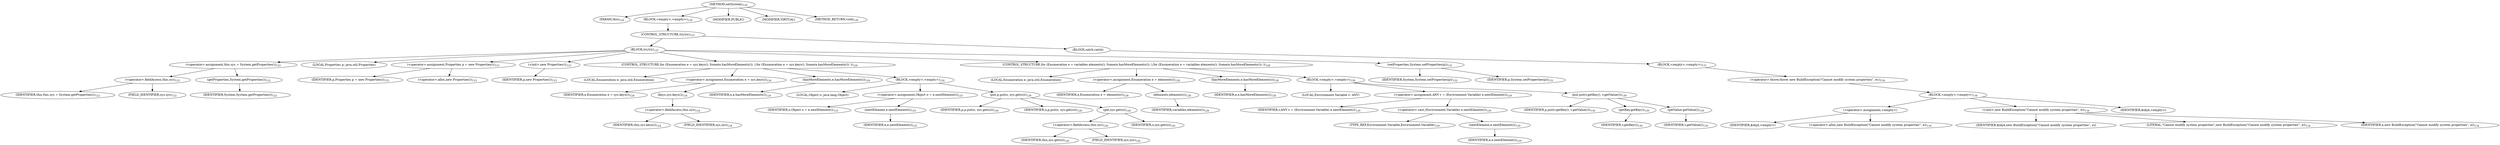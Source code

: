 digraph "setSystem" {  
"135" [label = <(METHOD,setSystem)<SUB>120</SUB>> ]
"136" [label = <(PARAM,this)<SUB>120</SUB>> ]
"137" [label = <(BLOCK,&lt;empty&gt;,&lt;empty&gt;)<SUB>120</SUB>> ]
"138" [label = <(CONTROL_STRUCTURE,try,try)<SUB>121</SUB>> ]
"139" [label = <(BLOCK,try,try)<SUB>121</SUB>> ]
"140" [label = <(&lt;operator&gt;.assignment,this.sys = System.getProperties())<SUB>122</SUB>> ]
"141" [label = <(&lt;operator&gt;.fieldAccess,this.sys)<SUB>122</SUB>> ]
"142" [label = <(IDENTIFIER,this,this.sys = System.getProperties())<SUB>122</SUB>> ]
"143" [label = <(FIELD_IDENTIFIER,sys,sys)<SUB>122</SUB>> ]
"144" [label = <(getProperties,System.getProperties())<SUB>122</SUB>> ]
"145" [label = <(IDENTIFIER,System,System.getProperties())<SUB>122</SUB>> ]
"4" [label = <(LOCAL,Properties p: java.util.Properties)> ]
"146" [label = <(&lt;operator&gt;.assignment,Properties p = new Properties())<SUB>123</SUB>> ]
"147" [label = <(IDENTIFIER,p,Properties p = new Properties())<SUB>123</SUB>> ]
"148" [label = <(&lt;operator&gt;.alloc,new Properties())<SUB>123</SUB>> ]
"149" [label = <(&lt;init&gt;,new Properties())<SUB>123</SUB>> ]
"3" [label = <(IDENTIFIER,p,new Properties())<SUB>123</SUB>> ]
"150" [label = <(CONTROL_STRUCTURE,for (Enumeration e = sys.keys(); Some(e.hasMoreElements()); ),for (Enumeration e = sys.keys(); Some(e.hasMoreElements()); ))<SUB>124</SUB>> ]
"151" [label = <(LOCAL,Enumeration e: java.util.Enumeration)> ]
"152" [label = <(&lt;operator&gt;.assignment,Enumeration e = sys.keys())<SUB>124</SUB>> ]
"153" [label = <(IDENTIFIER,e,Enumeration e = sys.keys())<SUB>124</SUB>> ]
"154" [label = <(keys,sys.keys())<SUB>124</SUB>> ]
"155" [label = <(&lt;operator&gt;.fieldAccess,this.sys)<SUB>124</SUB>> ]
"156" [label = <(IDENTIFIER,this,sys.keys())<SUB>124</SUB>> ]
"157" [label = <(FIELD_IDENTIFIER,sys,sys)<SUB>124</SUB>> ]
"158" [label = <(hasMoreElements,e.hasMoreElements())<SUB>124</SUB>> ]
"159" [label = <(IDENTIFIER,e,e.hasMoreElements())<SUB>124</SUB>> ]
"160" [label = <(BLOCK,&lt;empty&gt;,&lt;empty&gt;)<SUB>124</SUB>> ]
"161" [label = <(LOCAL,Object o: java.lang.Object)> ]
"162" [label = <(&lt;operator&gt;.assignment,Object o = e.nextElement())<SUB>125</SUB>> ]
"163" [label = <(IDENTIFIER,o,Object o = e.nextElement())<SUB>125</SUB>> ]
"164" [label = <(nextElement,e.nextElement())<SUB>125</SUB>> ]
"165" [label = <(IDENTIFIER,e,e.nextElement())<SUB>125</SUB>> ]
"166" [label = <(put,p.put(o, sys.get(o)))<SUB>126</SUB>> ]
"167" [label = <(IDENTIFIER,p,p.put(o, sys.get(o)))<SUB>126</SUB>> ]
"168" [label = <(IDENTIFIER,o,p.put(o, sys.get(o)))<SUB>126</SUB>> ]
"169" [label = <(get,sys.get(o))<SUB>126</SUB>> ]
"170" [label = <(&lt;operator&gt;.fieldAccess,this.sys)<SUB>126</SUB>> ]
"171" [label = <(IDENTIFIER,this,sys.get(o))<SUB>126</SUB>> ]
"172" [label = <(FIELD_IDENTIFIER,sys,sys)<SUB>126</SUB>> ]
"173" [label = <(IDENTIFIER,o,sys.get(o))<SUB>126</SUB>> ]
"174" [label = <(CONTROL_STRUCTURE,for (Enumeration e = variables.elements(); Some(e.hasMoreElements()); ),for (Enumeration e = variables.elements(); Some(e.hasMoreElements()); ))<SUB>128</SUB>> ]
"175" [label = <(LOCAL,Enumeration e: java.util.Enumeration)> ]
"176" [label = <(&lt;operator&gt;.assignment,Enumeration e = elements())<SUB>128</SUB>> ]
"177" [label = <(IDENTIFIER,e,Enumeration e = elements())<SUB>128</SUB>> ]
"178" [label = <(elements,elements())<SUB>128</SUB>> ]
"179" [label = <(IDENTIFIER,variables,elements())<SUB>128</SUB>> ]
"180" [label = <(hasMoreElements,e.hasMoreElements())<SUB>128</SUB>> ]
"181" [label = <(IDENTIFIER,e,e.hasMoreElements())<SUB>128</SUB>> ]
"182" [label = <(BLOCK,&lt;empty&gt;,&lt;empty&gt;)<SUB>128</SUB>> ]
"183" [label = <(LOCAL,Environment.Variable v: ANY)> ]
"184" [label = <(&lt;operator&gt;.assignment,ANY v = (Environment.Variable) e.nextElement())<SUB>129</SUB>> ]
"185" [label = <(IDENTIFIER,v,ANY v = (Environment.Variable) e.nextElement())<SUB>129</SUB>> ]
"186" [label = <(&lt;operator&gt;.cast,(Environment.Variable) e.nextElement())<SUB>129</SUB>> ]
"187" [label = <(TYPE_REF,Environment.Variable,Environment.Variable)<SUB>129</SUB>> ]
"188" [label = <(nextElement,e.nextElement())<SUB>129</SUB>> ]
"189" [label = <(IDENTIFIER,e,e.nextElement())<SUB>129</SUB>> ]
"190" [label = <(put,put(v.getKey(), v.getValue()))<SUB>130</SUB>> ]
"191" [label = <(IDENTIFIER,p,put(v.getKey(), v.getValue()))<SUB>130</SUB>> ]
"192" [label = <(getKey,getKey())<SUB>130</SUB>> ]
"193" [label = <(IDENTIFIER,v,getKey())<SUB>130</SUB>> ]
"194" [label = <(getValue,getValue())<SUB>130</SUB>> ]
"195" [label = <(IDENTIFIER,v,getValue())<SUB>130</SUB>> ]
"196" [label = <(setProperties,System.setProperties(p))<SUB>132</SUB>> ]
"197" [label = <(IDENTIFIER,System,System.setProperties(p))<SUB>132</SUB>> ]
"198" [label = <(IDENTIFIER,p,System.setProperties(p))<SUB>132</SUB>> ]
"199" [label = <(BLOCK,catch,catch)> ]
"200" [label = <(BLOCK,&lt;empty&gt;,&lt;empty&gt;)<SUB>133</SUB>> ]
"201" [label = <(&lt;operator&gt;.throw,throw new BuildException(&quot;Cannot modify system properties&quot;, e);)<SUB>134</SUB>> ]
"202" [label = <(BLOCK,&lt;empty&gt;,&lt;empty&gt;)<SUB>134</SUB>> ]
"203" [label = <(&lt;operator&gt;.assignment,&lt;empty&gt;)> ]
"204" [label = <(IDENTIFIER,$obj4,&lt;empty&gt;)> ]
"205" [label = <(&lt;operator&gt;.alloc,new BuildException(&quot;Cannot modify system properties&quot;, e))<SUB>134</SUB>> ]
"206" [label = <(&lt;init&gt;,new BuildException(&quot;Cannot modify system properties&quot;, e))<SUB>134</SUB>> ]
"207" [label = <(IDENTIFIER,$obj4,new BuildException(&quot;Cannot modify system properties&quot;, e))> ]
"208" [label = <(LITERAL,&quot;Cannot modify system properties&quot;,new BuildException(&quot;Cannot modify system properties&quot;, e))<SUB>134</SUB>> ]
"209" [label = <(IDENTIFIER,e,new BuildException(&quot;Cannot modify system properties&quot;, e))<SUB>134</SUB>> ]
"210" [label = <(IDENTIFIER,$obj4,&lt;empty&gt;)> ]
"211" [label = <(MODIFIER,PUBLIC)> ]
"212" [label = <(MODIFIER,VIRTUAL)> ]
"213" [label = <(METHOD_RETURN,void)<SUB>120</SUB>> ]
  "135" -> "136" 
  "135" -> "137" 
  "135" -> "211" 
  "135" -> "212" 
  "135" -> "213" 
  "137" -> "138" 
  "138" -> "139" 
  "138" -> "199" 
  "139" -> "140" 
  "139" -> "4" 
  "139" -> "146" 
  "139" -> "149" 
  "139" -> "150" 
  "139" -> "174" 
  "139" -> "196" 
  "140" -> "141" 
  "140" -> "144" 
  "141" -> "142" 
  "141" -> "143" 
  "144" -> "145" 
  "146" -> "147" 
  "146" -> "148" 
  "149" -> "3" 
  "150" -> "151" 
  "150" -> "152" 
  "150" -> "158" 
  "150" -> "160" 
  "152" -> "153" 
  "152" -> "154" 
  "154" -> "155" 
  "155" -> "156" 
  "155" -> "157" 
  "158" -> "159" 
  "160" -> "161" 
  "160" -> "162" 
  "160" -> "166" 
  "162" -> "163" 
  "162" -> "164" 
  "164" -> "165" 
  "166" -> "167" 
  "166" -> "168" 
  "166" -> "169" 
  "169" -> "170" 
  "169" -> "173" 
  "170" -> "171" 
  "170" -> "172" 
  "174" -> "175" 
  "174" -> "176" 
  "174" -> "180" 
  "174" -> "182" 
  "176" -> "177" 
  "176" -> "178" 
  "178" -> "179" 
  "180" -> "181" 
  "182" -> "183" 
  "182" -> "184" 
  "182" -> "190" 
  "184" -> "185" 
  "184" -> "186" 
  "186" -> "187" 
  "186" -> "188" 
  "188" -> "189" 
  "190" -> "191" 
  "190" -> "192" 
  "190" -> "194" 
  "192" -> "193" 
  "194" -> "195" 
  "196" -> "197" 
  "196" -> "198" 
  "199" -> "200" 
  "200" -> "201" 
  "201" -> "202" 
  "202" -> "203" 
  "202" -> "206" 
  "202" -> "210" 
  "203" -> "204" 
  "203" -> "205" 
  "206" -> "207" 
  "206" -> "208" 
  "206" -> "209" 
}
